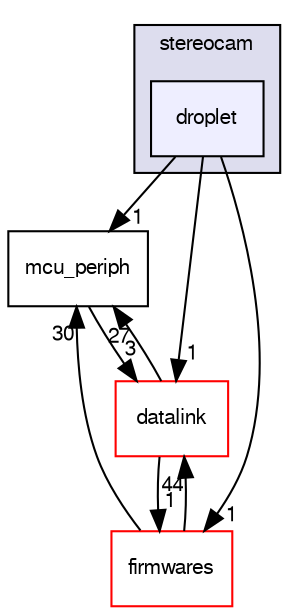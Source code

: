 digraph "sw/airborne/modules/stereocam/droplet" {
  compound=true
  node [ fontsize="10", fontname="FreeSans"];
  edge [ labelfontsize="10", labelfontname="FreeSans"];
  subgraph clusterdir_3df9ff4d3eb13d31d58a513ba3c4e4bb {
    graph [ bgcolor="#ddddee", pencolor="black", label="stereocam" fontname="FreeSans", fontsize="10", URL="dir_3df9ff4d3eb13d31d58a513ba3c4e4bb.html"]
  dir_4d588d64fec5038373cf62d9f6d9efc5 [shape=box, label="droplet", style="filled", fillcolor="#eeeeff", pencolor="black", URL="dir_4d588d64fec5038373cf62d9f6d9efc5.html"];
  }
  dir_1ca43f6a116d741d80fb1d0555a2b198 [shape=box label="mcu_periph" URL="dir_1ca43f6a116d741d80fb1d0555a2b198.html"];
  dir_e7d2494544042a787a6ee70a779a5e07 [shape=box label="firmwares" fillcolor="white" style="filled" color="red" URL="dir_e7d2494544042a787a6ee70a779a5e07.html"];
  dir_164c7aa663179b26059278e7f36078da [shape=box label="datalink" fillcolor="white" style="filled" color="red" URL="dir_164c7aa663179b26059278e7f36078da.html"];
  dir_1ca43f6a116d741d80fb1d0555a2b198->dir_164c7aa663179b26059278e7f36078da [headlabel="3", labeldistance=1.5 headhref="dir_000107_000034.html"];
  dir_4d588d64fec5038373cf62d9f6d9efc5->dir_1ca43f6a116d741d80fb1d0555a2b198 [headlabel="1", labeldistance=1.5 headhref="dir_000196_000107.html"];
  dir_4d588d64fec5038373cf62d9f6d9efc5->dir_e7d2494544042a787a6ee70a779a5e07 [headlabel="1", labeldistance=1.5 headhref="dir_000196_000092.html"];
  dir_4d588d64fec5038373cf62d9f6d9efc5->dir_164c7aa663179b26059278e7f36078da [headlabel="1", labeldistance=1.5 headhref="dir_000196_000034.html"];
  dir_e7d2494544042a787a6ee70a779a5e07->dir_1ca43f6a116d741d80fb1d0555a2b198 [headlabel="30", labeldistance=1.5 headhref="dir_000092_000107.html"];
  dir_e7d2494544042a787a6ee70a779a5e07->dir_164c7aa663179b26059278e7f36078da [headlabel="44", labeldistance=1.5 headhref="dir_000092_000034.html"];
  dir_164c7aa663179b26059278e7f36078da->dir_1ca43f6a116d741d80fb1d0555a2b198 [headlabel="27", labeldistance=1.5 headhref="dir_000034_000107.html"];
  dir_164c7aa663179b26059278e7f36078da->dir_e7d2494544042a787a6ee70a779a5e07 [headlabel="1", labeldistance=1.5 headhref="dir_000034_000092.html"];
}

